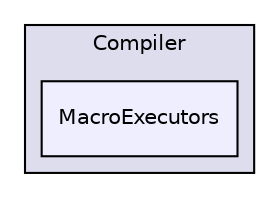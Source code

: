 digraph "C:/Users/folae/Documents/Code/Big-Projects/ArkScript/Ark/include/Ark/Compiler/MacroExecutors" {
  compound=true
  node [ fontsize="10", fontname="Helvetica"];
  edge [ labelfontsize="10", labelfontname="Helvetica"];
  subgraph clusterdir_e4f19535f57335fb80a0267cec25bf70 {
    graph [ bgcolor="#ddddee", pencolor="black", label="Compiler" fontname="Helvetica", fontsize="10", URL="dir_e4f19535f57335fb80a0267cec25bf70.html"]
  dir_5287ab12cc2145c1637bd68d8a78bf77 [shape=box, label="MacroExecutors", style="filled", fillcolor="#eeeeff", pencolor="black", URL="dir_5287ab12cc2145c1637bd68d8a78bf77.html"];
  }
}
